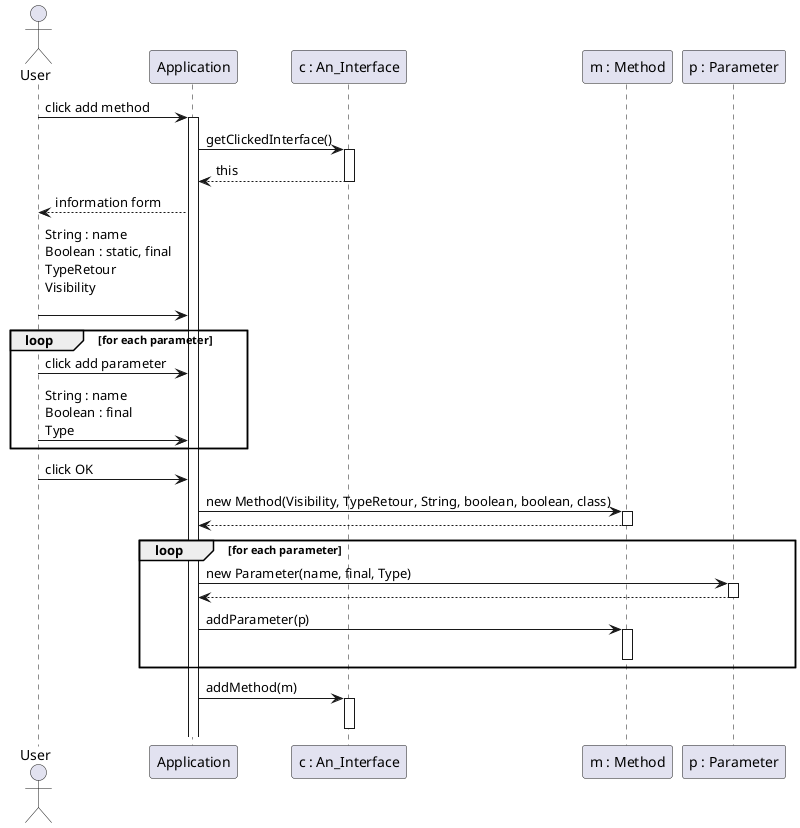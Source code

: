 @startuml

    actor User as u
    participant Application as a
    participant "c : An_Interface" as i
    participant "m : Method" as m
    participant "p : Parameter" as p


    u -> a: click add method
    activate a

    a -> i: getClickedInterface()
    activate i

    i --> a: this
    deactivate i

    a --> u: information form

    u -> a: String : name\nBoolean : static, final\nTypeRetour\nVisibility\n
    loop for each parameter
        u -> a: click add parameter
        u -> a: String : name\nBoolean : final\nType
    end

    u -> a: click OK
    a -> m: new Method(Visibility, TypeRetour, String, boolean, boolean, class)
    activate m
    m --> a
    deactivate m
    loop for each parameter
        a -> p: new Parameter(name, final, Type)
        activate p
        p --> a
        deactivate p
        a -> m: addParameter(p)
        activate m
        deactivate m
    end
    deactivate m
    a -> i: addMethod(m)
    activate i
    deactivate i
@enduml